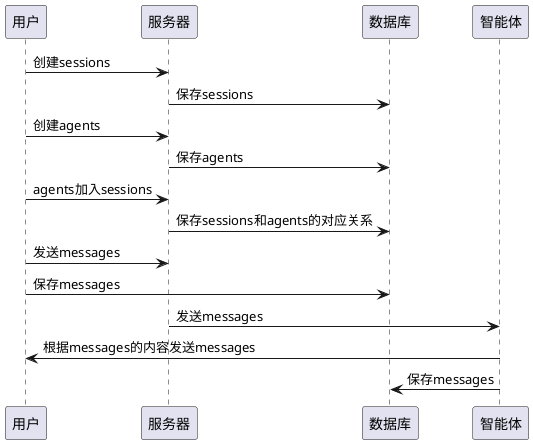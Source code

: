 @startuml
用户 -> 服务器: 创建sessions
服务器 -> 数据库: 保存sessions
用户 -> 服务器: 创建agents
服务器 -> 数据库: 保存agents
用户 -> 服务器: agents加入sessions
服务器 -> 数据库: 保存sessions和agents的对应关系
用户 -> 服务器: 发送messages
用户 -> 数据库: 保存messages
服务器 -> 智能体: 发送messages
智能体 -> 用户: 根据messages的内容发送messages
智能体 -> 数据库: 保存messages
@enduml